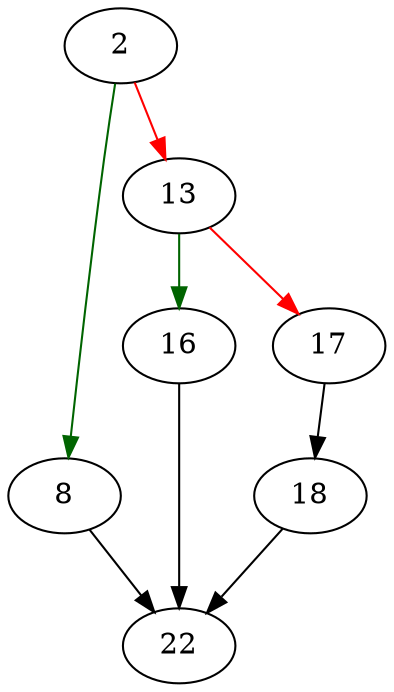 strict digraph "sqlite3_stricmp" {
	// Node definitions.
	2 [entry=true];
	8;
	13;
	22;
	16;
	17;
	18;

	// Edge definitions.
	2 -> 8 [
		color=darkgreen
		cond=true
	];
	2 -> 13 [
		color=red
		cond=false
	];
	8 -> 22;
	13 -> 16 [
		color=darkgreen
		cond=true
	];
	13 -> 17 [
		color=red
		cond=false
	];
	16 -> 22;
	17 -> 18;
	18 -> 22;
}